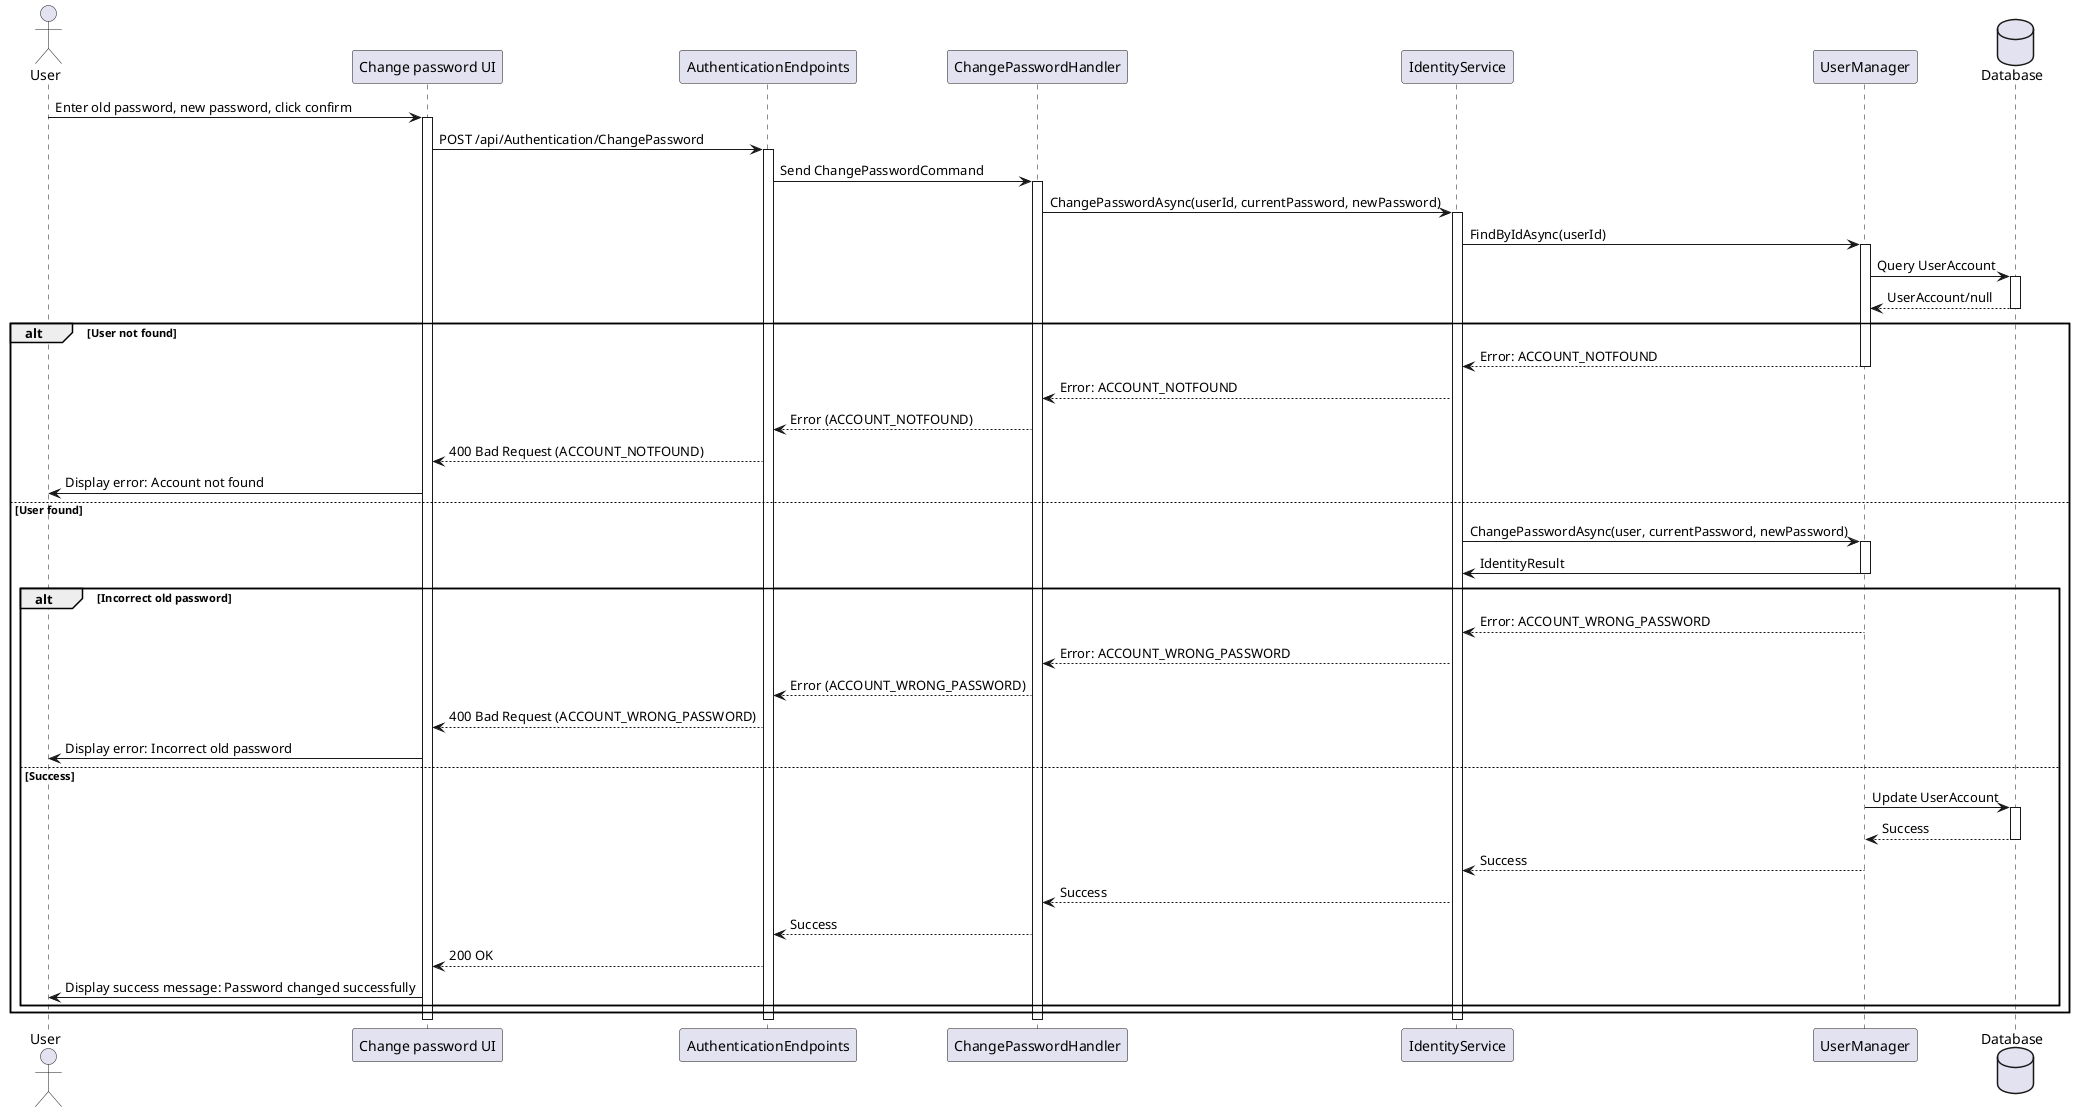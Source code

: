 @startuml
actor User
participant "Change password UI" as UI
participant AuthenticationEndpoints
participant ChangePasswordHandler
participant IdentityService
participant UserManager
Database Database

User -> UI : Enter old password, new password, click confirm
activate UI
UI -> AuthenticationEndpoints : POST /api/Authentication/ChangePassword
activate AuthenticationEndpoints
AuthenticationEndpoints -> ChangePasswordHandler : Send ChangePasswordCommand
activate ChangePasswordHandler
ChangePasswordHandler -> IdentityService : ChangePasswordAsync(userId, currentPassword, newPassword)
activate IdentityService
IdentityService -> UserManager : FindByIdAsync(userId)
activate UserManager
UserManager -> Database : Query UserAccount
activate Database
Database --> UserManager : UserAccount/null
deactivate Database
alt User not found
    UserManager --> IdentityService : Error: ACCOUNT_NOTFOUND
    deactivate UserManager
    IdentityService --> ChangePasswordHandler : Error: ACCOUNT_NOTFOUND
    ChangePasswordHandler --> AuthenticationEndpoints : Error (ACCOUNT_NOTFOUND)
    AuthenticationEndpoints --> UI : 400 Bad Request (ACCOUNT_NOTFOUND)
    UI -> User : Display error: Account not found
else User found
    IdentityService -> UserManager : ChangePasswordAsync(user, currentPassword, newPassword)
    activate UserManager
    UserManager -> IdentityService: IdentityResult
    deactivate UserManager
    alt Incorrect old password
        UserManager --> IdentityService : Error: ACCOUNT_WRONG_PASSWORD
        IdentityService --> ChangePasswordHandler : Error: ACCOUNT_WRONG_PASSWORD
        ChangePasswordHandler --> AuthenticationEndpoints : Error (ACCOUNT_WRONG_PASSWORD)
        AuthenticationEndpoints --> UI : 400 Bad Request (ACCOUNT_WRONG_PASSWORD)
        UI -> User : Display error: Incorrect old password
    else Success
        UserManager -> Database : Update UserAccount
        activate Database
        Database --> UserManager : Success
        deactivate Database
        UserManager --> IdentityService : Success
        deactivate UserManager
        IdentityService --> ChangePasswordHandler : Success
        ChangePasswordHandler --> AuthenticationEndpoints : Success
        AuthenticationEndpoints --> UI : 200 OK
        UI -> User : Display success message: Password changed successfully
    end
end
deactivate IdentityService
deactivate ChangePasswordHandler
deactivate AuthenticationEndpoints
deactivate UI
@enduml